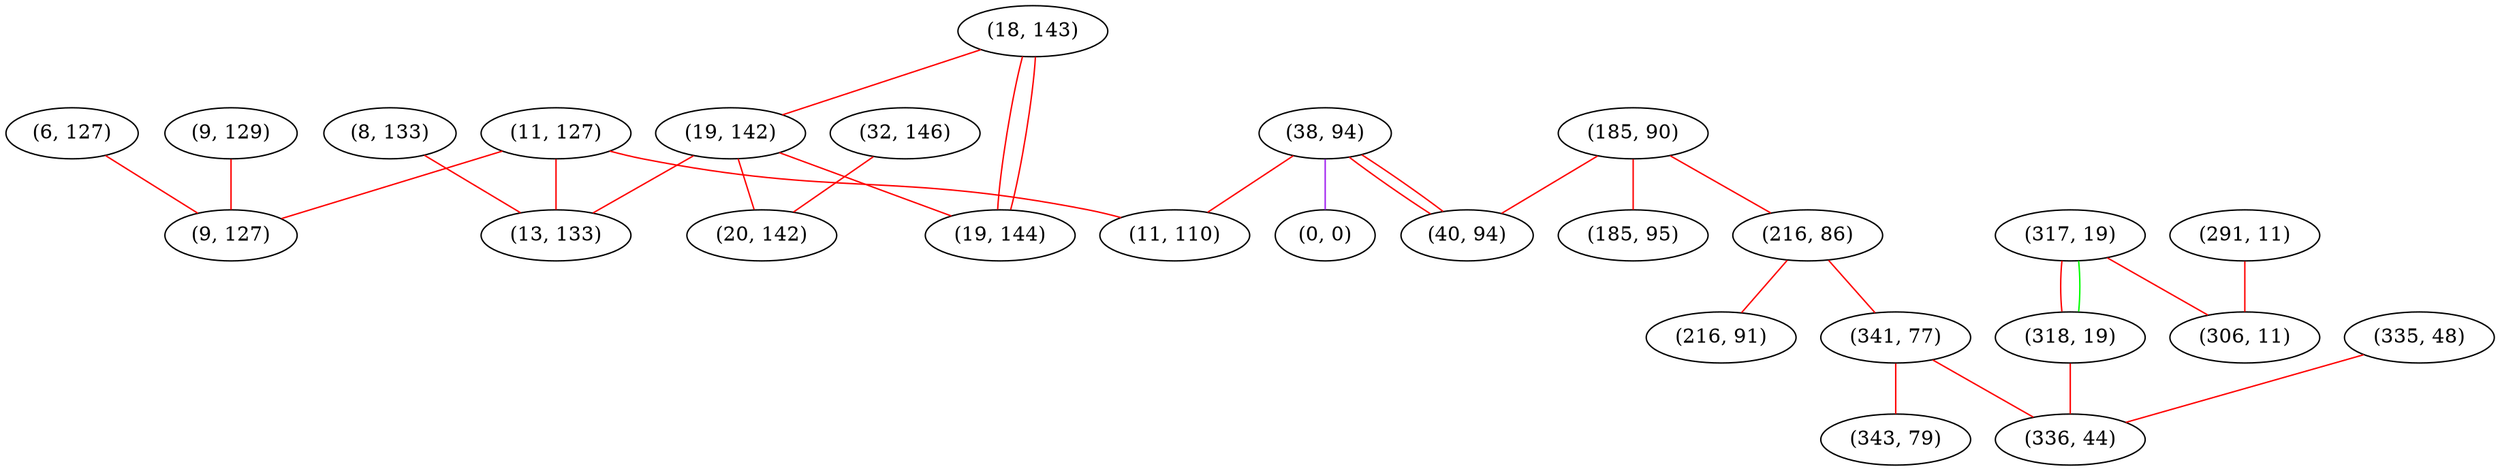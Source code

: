graph "" {
"(9, 129)";
"(18, 143)";
"(11, 127)";
"(6, 127)";
"(32, 146)";
"(185, 90)";
"(216, 86)";
"(335, 48)";
"(341, 77)";
"(317, 19)";
"(8, 133)";
"(216, 91)";
"(291, 11)";
"(19, 142)";
"(38, 94)";
"(40, 94)";
"(343, 79)";
"(9, 127)";
"(0, 0)";
"(306, 11)";
"(318, 19)";
"(20, 142)";
"(185, 95)";
"(19, 144)";
"(13, 133)";
"(11, 110)";
"(336, 44)";
"(9, 129)" -- "(9, 127)"  [color=red, key=0, weight=1];
"(18, 143)" -- "(19, 144)"  [color=red, key=0, weight=1];
"(18, 143)" -- "(19, 144)"  [color=red, key=1, weight=1];
"(18, 143)" -- "(19, 142)"  [color=red, key=0, weight=1];
"(11, 127)" -- "(13, 133)"  [color=red, key=0, weight=1];
"(11, 127)" -- "(11, 110)"  [color=red, key=0, weight=1];
"(11, 127)" -- "(9, 127)"  [color=red, key=0, weight=1];
"(6, 127)" -- "(9, 127)"  [color=red, key=0, weight=1];
"(32, 146)" -- "(20, 142)"  [color=red, key=0, weight=1];
"(185, 90)" -- "(216, 86)"  [color=red, key=0, weight=1];
"(185, 90)" -- "(40, 94)"  [color=red, key=0, weight=1];
"(185, 90)" -- "(185, 95)"  [color=red, key=0, weight=1];
"(216, 86)" -- "(216, 91)"  [color=red, key=0, weight=1];
"(216, 86)" -- "(341, 77)"  [color=red, key=0, weight=1];
"(335, 48)" -- "(336, 44)"  [color=red, key=0, weight=1];
"(341, 77)" -- "(343, 79)"  [color=red, key=0, weight=1];
"(341, 77)" -- "(336, 44)"  [color=red, key=0, weight=1];
"(317, 19)" -- "(318, 19)"  [color=red, key=0, weight=1];
"(317, 19)" -- "(318, 19)"  [color=green, key=1, weight=2];
"(317, 19)" -- "(306, 11)"  [color=red, key=0, weight=1];
"(8, 133)" -- "(13, 133)"  [color=red, key=0, weight=1];
"(291, 11)" -- "(306, 11)"  [color=red, key=0, weight=1];
"(19, 142)" -- "(19, 144)"  [color=red, key=0, weight=1];
"(19, 142)" -- "(13, 133)"  [color=red, key=0, weight=1];
"(19, 142)" -- "(20, 142)"  [color=red, key=0, weight=1];
"(38, 94)" -- "(40, 94)"  [color=red, key=0, weight=1];
"(38, 94)" -- "(40, 94)"  [color=red, key=1, weight=1];
"(38, 94)" -- "(0, 0)"  [color=purple, key=0, weight=4];
"(38, 94)" -- "(11, 110)"  [color=red, key=0, weight=1];
"(318, 19)" -- "(336, 44)"  [color=red, key=0, weight=1];
}
